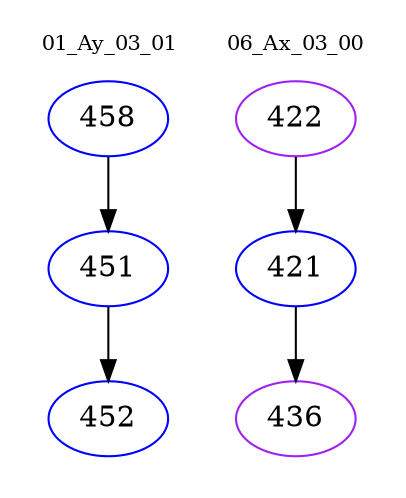 digraph{
subgraph cluster_0 {
color = white
label = "01_Ay_03_01";
fontsize=10;
T0_458 [label="458", color="blue"]
T0_458 -> T0_451 [color="black"]
T0_451 [label="451", color="blue"]
T0_451 -> T0_452 [color="black"]
T0_452 [label="452", color="blue"]
}
subgraph cluster_1 {
color = white
label = "06_Ax_03_00";
fontsize=10;
T1_422 [label="422", color="purple"]
T1_422 -> T1_421 [color="black"]
T1_421 [label="421", color="blue"]
T1_421 -> T1_436 [color="black"]
T1_436 [label="436", color="purple"]
}
}
